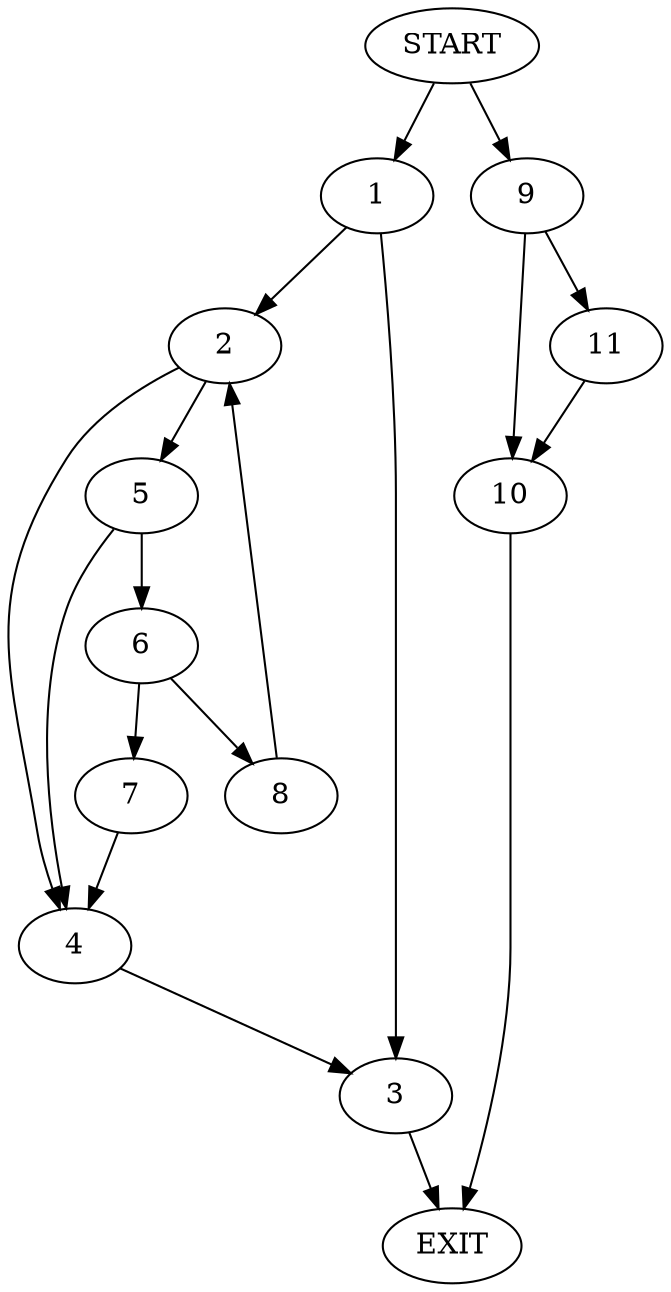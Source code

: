 digraph {
0 [label="START"]
12 [label="EXIT"]
0 -> 1
1 -> 2
1 -> 3
2 -> 4
2 -> 5
3 -> 12
4 -> 3
5 -> 4
5 -> 6
6 -> 7
6 -> 8
8 -> 2
7 -> 4
0 -> 9
9 -> 10
9 -> 11
11 -> 10
10 -> 12
}
